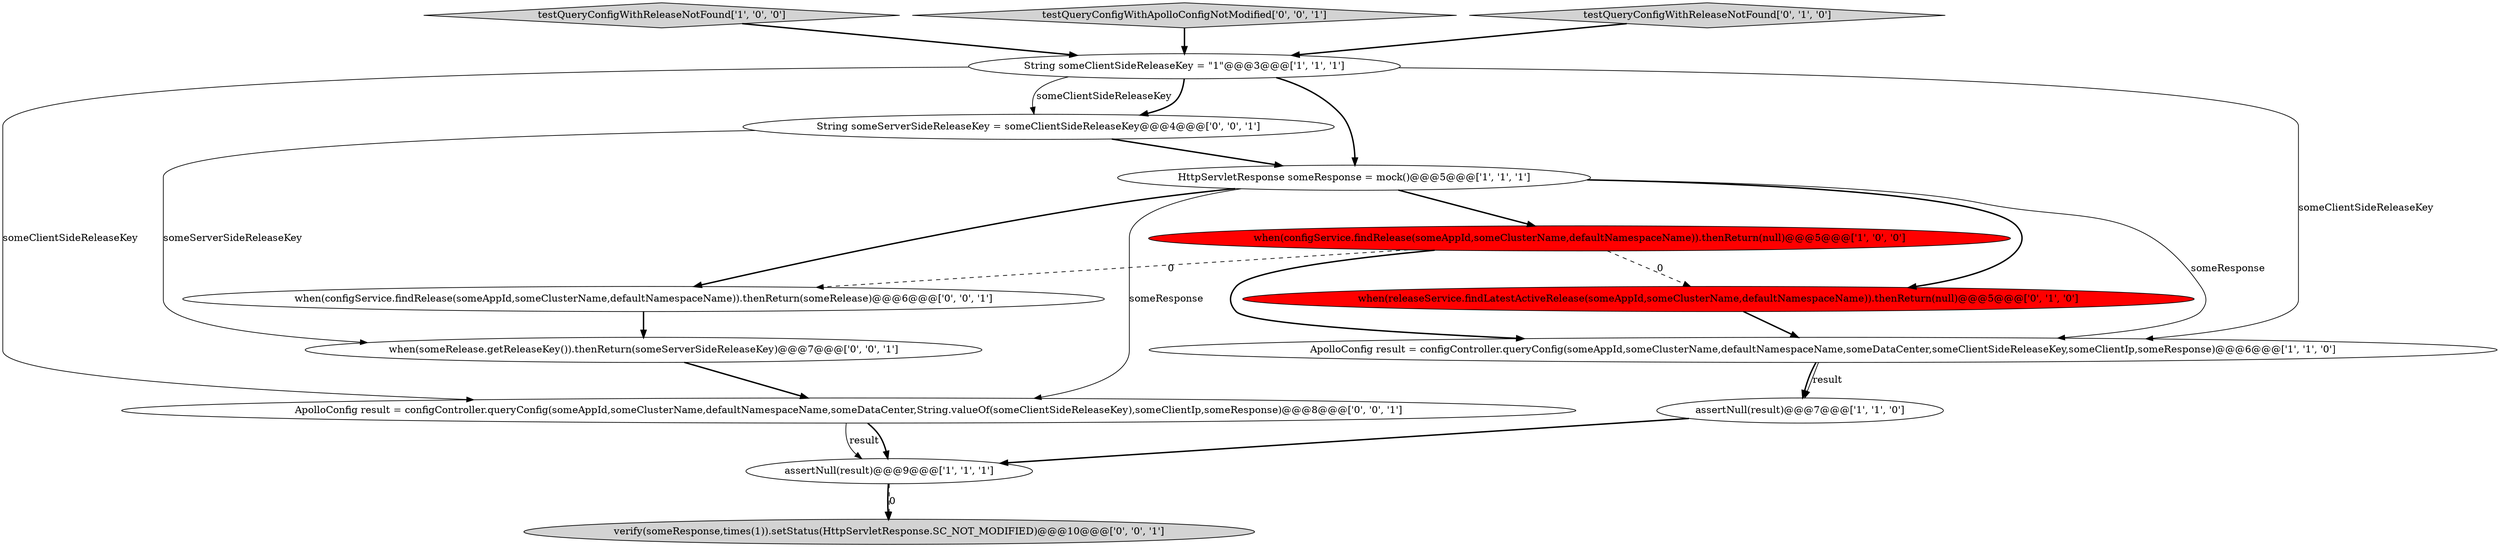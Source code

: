 digraph {
11 [style = filled, label = "verify(someResponse,times(1)).setStatus(HttpServletResponse.SC_NOT_MODIFIED)@@@10@@@['0', '0', '1']", fillcolor = lightgray, shape = ellipse image = "AAA0AAABBB3BBB"];
3 [style = filled, label = "assertNull(result)@@@9@@@['1', '1', '1']", fillcolor = white, shape = ellipse image = "AAA0AAABBB1BBB"];
13 [style = filled, label = "when(configService.findRelease(someAppId,someClusterName,defaultNamespaceName)).thenReturn(someRelease)@@@6@@@['0', '0', '1']", fillcolor = white, shape = ellipse image = "AAA0AAABBB3BBB"];
4 [style = filled, label = "ApolloConfig result = configController.queryConfig(someAppId,someClusterName,defaultNamespaceName,someDataCenter,someClientSideReleaseKey,someClientIp,someResponse)@@@6@@@['1', '1', '0']", fillcolor = white, shape = ellipse image = "AAA0AAABBB1BBB"];
1 [style = filled, label = "testQueryConfigWithReleaseNotFound['1', '0', '0']", fillcolor = lightgray, shape = diamond image = "AAA0AAABBB1BBB"];
9 [style = filled, label = "testQueryConfigWithApolloConfigNotModified['0', '0', '1']", fillcolor = lightgray, shape = diamond image = "AAA0AAABBB3BBB"];
14 [style = filled, label = "String someServerSideReleaseKey = someClientSideReleaseKey@@@4@@@['0', '0', '1']", fillcolor = white, shape = ellipse image = "AAA0AAABBB3BBB"];
8 [style = filled, label = "when(releaseService.findLatestActiveRelease(someAppId,someClusterName,defaultNamespaceName)).thenReturn(null)@@@5@@@['0', '1', '0']", fillcolor = red, shape = ellipse image = "AAA1AAABBB2BBB"];
2 [style = filled, label = "assertNull(result)@@@7@@@['1', '1', '0']", fillcolor = white, shape = ellipse image = "AAA0AAABBB1BBB"];
10 [style = filled, label = "when(someRelease.getReleaseKey()).thenReturn(someServerSideReleaseKey)@@@7@@@['0', '0', '1']", fillcolor = white, shape = ellipse image = "AAA0AAABBB3BBB"];
12 [style = filled, label = "ApolloConfig result = configController.queryConfig(someAppId,someClusterName,defaultNamespaceName,someDataCenter,String.valueOf(someClientSideReleaseKey),someClientIp,someResponse)@@@8@@@['0', '0', '1']", fillcolor = white, shape = ellipse image = "AAA0AAABBB3BBB"];
5 [style = filled, label = "String someClientSideReleaseKey = \"1\"@@@3@@@['1', '1', '1']", fillcolor = white, shape = ellipse image = "AAA0AAABBB1BBB"];
7 [style = filled, label = "testQueryConfigWithReleaseNotFound['0', '1', '0']", fillcolor = lightgray, shape = diamond image = "AAA0AAABBB2BBB"];
0 [style = filled, label = "when(configService.findRelease(someAppId,someClusterName,defaultNamespaceName)).thenReturn(null)@@@5@@@['1', '0', '0']", fillcolor = red, shape = ellipse image = "AAA1AAABBB1BBB"];
6 [style = filled, label = "HttpServletResponse someResponse = mock()@@@5@@@['1', '1', '1']", fillcolor = white, shape = ellipse image = "AAA0AAABBB1BBB"];
1->5 [style = bold, label=""];
13->10 [style = bold, label=""];
14->10 [style = solid, label="someServerSideReleaseKey"];
6->12 [style = solid, label="someResponse"];
2->3 [style = bold, label=""];
3->11 [style = bold, label=""];
6->0 [style = bold, label=""];
4->2 [style = bold, label=""];
5->14 [style = bold, label=""];
7->5 [style = bold, label=""];
5->6 [style = bold, label=""];
5->12 [style = solid, label="someClientSideReleaseKey"];
0->4 [style = bold, label=""];
10->12 [style = bold, label=""];
6->13 [style = bold, label=""];
0->13 [style = dashed, label="0"];
6->8 [style = bold, label=""];
12->3 [style = solid, label="result"];
9->5 [style = bold, label=""];
5->4 [style = solid, label="someClientSideReleaseKey"];
0->8 [style = dashed, label="0"];
12->3 [style = bold, label=""];
8->4 [style = bold, label=""];
6->4 [style = solid, label="someResponse"];
5->14 [style = solid, label="someClientSideReleaseKey"];
4->2 [style = solid, label="result"];
14->6 [style = bold, label=""];
3->11 [style = dashed, label="0"];
}
